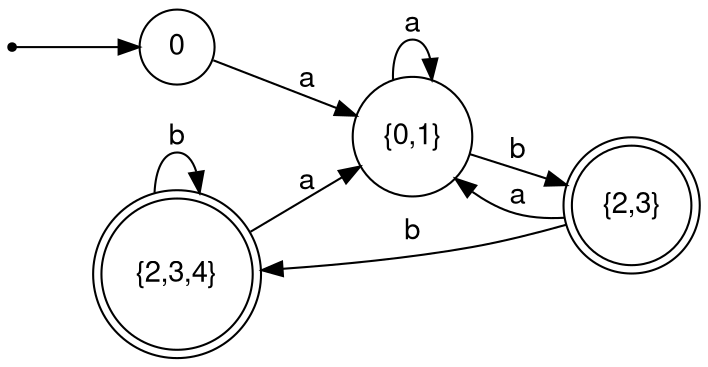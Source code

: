 digraph dfa5 {
	fontname="Helvetica,Arial,sans-serif"
	node [fontname="Helvetica,Arial,sans-serif"]
	edge [fontname="Helvetica,Arial,sans-serif"]
	rankdir="LR";
    ordering="in"
	node [shape = doublecircle]; "{2,3,4}";"{2,3}"
    node [shape=point]ENTRY;
    node [shape = circle];
	ENTRY->0
	0 -> "{0,1}" [label = "a"];
    "{0,1}" -> "{0,1}" [label = "a"];
    "{0,1}" -> "{2,3}" [label = "b"];
    "{2,3}"->"{0,1}"  [label = "a"];
    "{2,3}"->"{2,3,4}"  [label = "b"];
    "{2,3,4}"->"{2,3,4}"  [label = "b"];
    "{2,3,4}"->"{0,1}"  [label = "a"];
}
